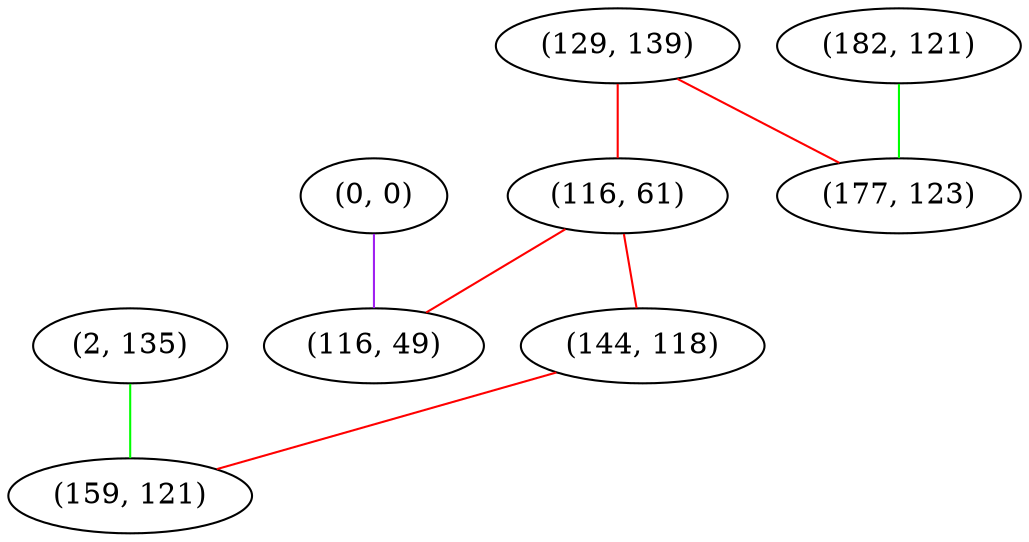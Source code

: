 graph "" {
"(2, 135)";
"(182, 121)";
"(129, 139)";
"(116, 61)";
"(144, 118)";
"(0, 0)";
"(159, 121)";
"(177, 123)";
"(116, 49)";
"(2, 135)" -- "(159, 121)"  [color=green, key=0, weight=2];
"(182, 121)" -- "(177, 123)"  [color=green, key=0, weight=2];
"(129, 139)" -- "(116, 61)"  [color=red, key=0, weight=1];
"(129, 139)" -- "(177, 123)"  [color=red, key=0, weight=1];
"(116, 61)" -- "(144, 118)"  [color=red, key=0, weight=1];
"(116, 61)" -- "(116, 49)"  [color=red, key=0, weight=1];
"(144, 118)" -- "(159, 121)"  [color=red, key=0, weight=1];
"(0, 0)" -- "(116, 49)"  [color=purple, key=0, weight=4];
}
